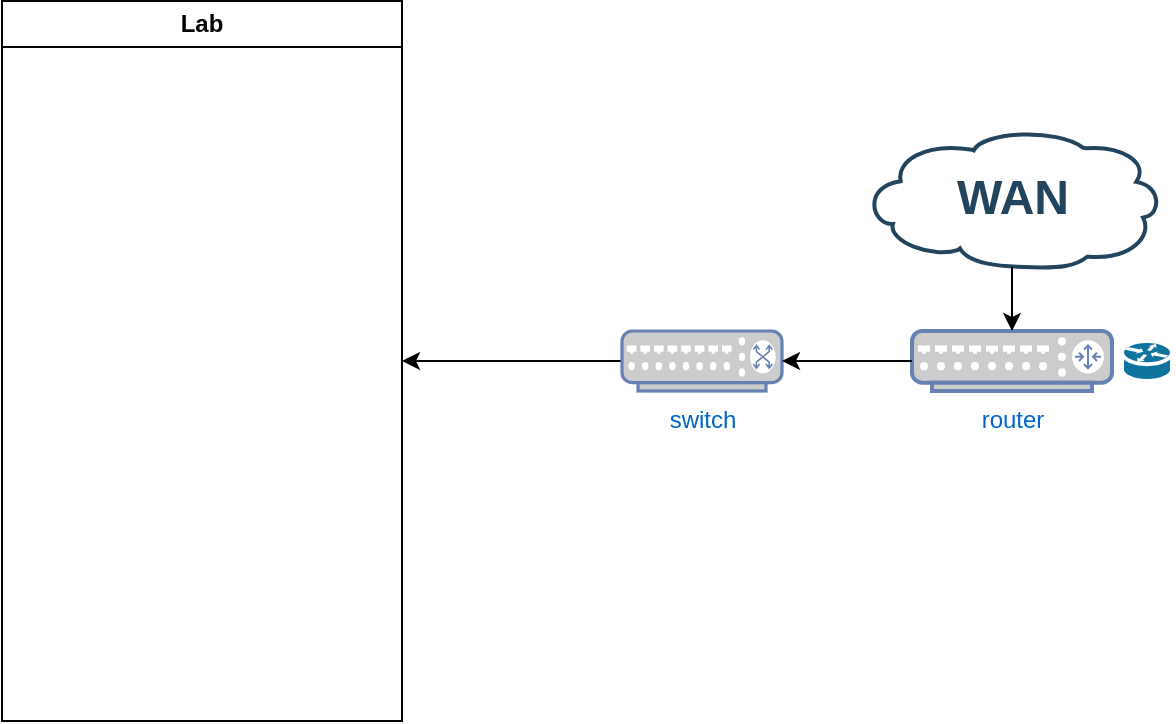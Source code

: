 <mxfile version="28.1.0">
  <diagram id="4R1l7TuO14RYq0gZdg3w" name="Page-1">
    <mxGraphModel dx="1426" dy="795" grid="1" gridSize="10" guides="1" tooltips="1" connect="1" arrows="1" fold="1" page="1" pageScale="1" pageWidth="1100" pageHeight="850" math="0" shadow="0">
      <root>
        <mxCell id="0" />
        <mxCell id="1" parent="0" />
        <mxCell id="7x5JWIc4PQuYRjXECZIm-1" value="WAN" style="shape=mxgraph.cisco.storage.cloud;html=1;dashed=0;strokeColor=#23445D;fillColor=#ffffff;strokeWidth=2;fontFamily=Helvetica;fontSize=24;fontColor=#23445D;align=center;fontStyle=1" vertex="1" parent="1">
          <mxGeometry x="450" y="90" width="150" height="70" as="geometry" />
        </mxCell>
        <mxCell id="7x5JWIc4PQuYRjXECZIm-2" value="" style="shape=mxgraph.cisco.routers.router;html=1;dashed=0;fillColor=#10739E;strokeColor=#ffffff;strokeWidth=2;verticalLabelPosition=bottom;verticalAlign=top;fontFamily=Helvetica;fontSize=36;fontColor=#FFB366" vertex="1" parent="1">
          <mxGeometry x="580" y="196.5" width="25" height="20" as="geometry" />
        </mxCell>
        <mxCell id="7x5JWIc4PQuYRjXECZIm-3" value="router" style="fontColor=#0066CC;verticalAlign=top;verticalLabelPosition=bottom;labelPosition=center;align=center;html=1;fillColor=#CCCCCC;strokeColor=#6881B3;gradientColor=none;gradientDirection=north;strokeWidth=2;shape=mxgraph.networks.router;rounded=1;shadow=0;comic=0;labelBackgroundColor=#ffffff;" vertex="1" parent="1">
          <mxGeometry x="475" y="191.5" width="100" height="30" as="geometry" />
        </mxCell>
        <mxCell id="7x5JWIc4PQuYRjXECZIm-6" style="edgeStyle=orthogonalEdgeStyle;rounded=0;orthogonalLoop=1;jettySize=auto;html=1;exitX=0.5;exitY=0.99;exitDx=0;exitDy=0;exitPerimeter=0;entryX=0.5;entryY=0;entryDx=0;entryDy=0;entryPerimeter=0;" edge="1" parent="1" source="7x5JWIc4PQuYRjXECZIm-1" target="7x5JWIc4PQuYRjXECZIm-3">
          <mxGeometry relative="1" as="geometry" />
        </mxCell>
        <mxCell id="7x5JWIc4PQuYRjXECZIm-11" style="edgeStyle=orthogonalEdgeStyle;rounded=0;orthogonalLoop=1;jettySize=auto;html=1;exitX=0;exitY=0.5;exitDx=0;exitDy=0;exitPerimeter=0;entryX=1;entryY=0.5;entryDx=0;entryDy=0;" edge="1" parent="1" source="7x5JWIc4PQuYRjXECZIm-8" target="7x5JWIc4PQuYRjXECZIm-10">
          <mxGeometry relative="1" as="geometry">
            <mxPoint x="250" y="285" as="targetPoint" />
          </mxGeometry>
        </mxCell>
        <mxCell id="7x5JWIc4PQuYRjXECZIm-8" value="switch" style="fontColor=#0066CC;verticalAlign=top;verticalLabelPosition=bottom;labelPosition=center;align=center;html=1;fillColor=#CCCCCC;strokeColor=#6881B3;gradientColor=none;gradientDirection=north;strokeWidth=2;shape=mxgraph.networks.switch;rounded=1;shadow=0;comic=0;labelBackgroundColor=#ffffff;" vertex="1" parent="1">
          <mxGeometry x="330" y="191.5" width="80" height="30" as="geometry" />
        </mxCell>
        <mxCell id="7x5JWIc4PQuYRjXECZIm-10" value="Lab" style="swimlane;whiteSpace=wrap;html=1;" vertex="1" parent="1">
          <mxGeometry x="20" y="26.5" width="200" height="360" as="geometry" />
        </mxCell>
        <mxCell id="7x5JWIc4PQuYRjXECZIm-13" style="edgeStyle=orthogonalEdgeStyle;rounded=0;orthogonalLoop=1;jettySize=auto;html=1;exitX=0;exitY=0.5;exitDx=0;exitDy=0;exitPerimeter=0;entryX=1;entryY=0.5;entryDx=0;entryDy=0;entryPerimeter=0;" edge="1" parent="1" source="7x5JWIc4PQuYRjXECZIm-3" target="7x5JWIc4PQuYRjXECZIm-8">
          <mxGeometry relative="1" as="geometry" />
        </mxCell>
      </root>
    </mxGraphModel>
  </diagram>
</mxfile>
